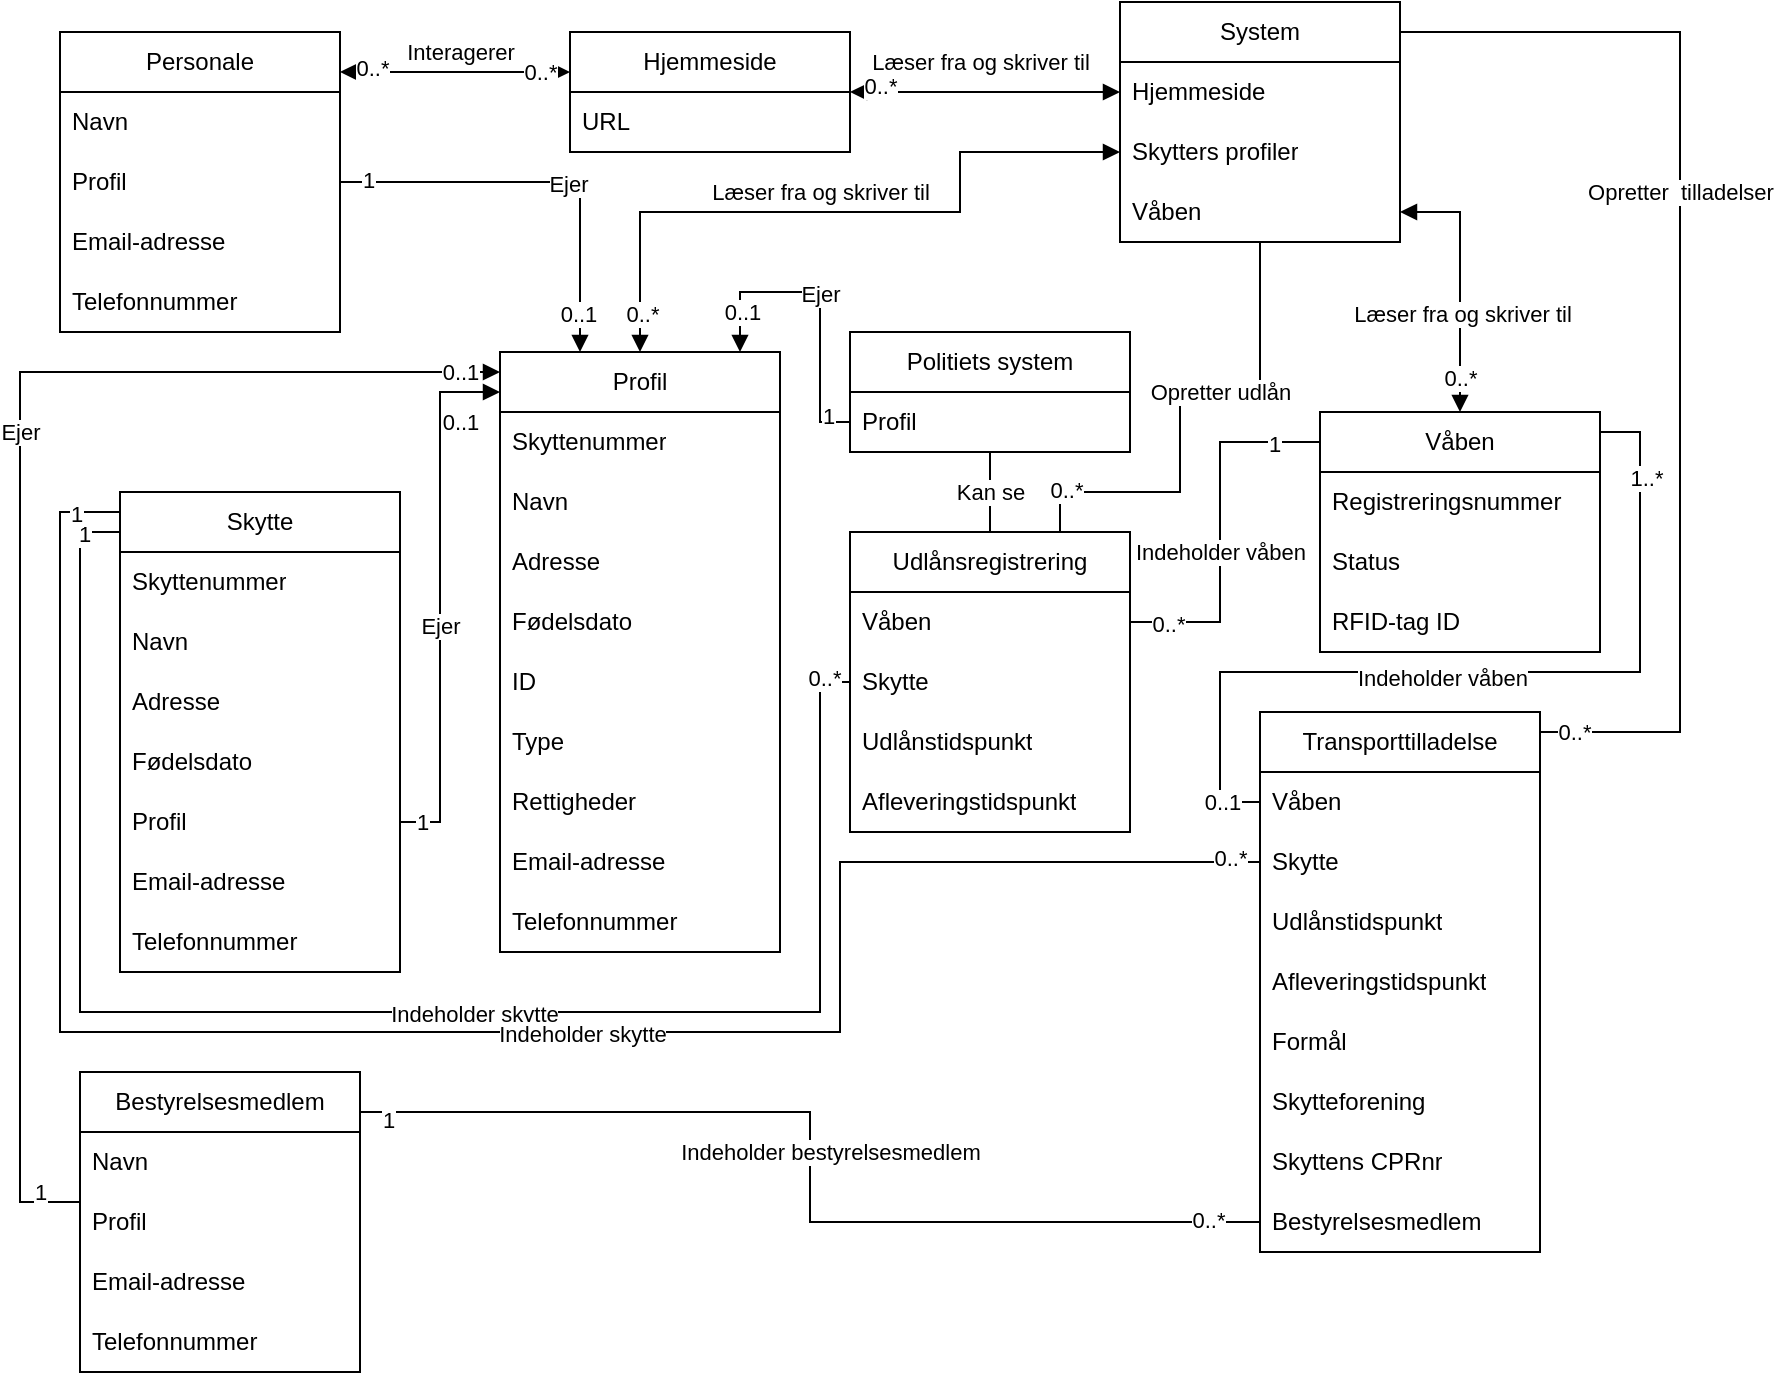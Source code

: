 <mxfile version="21.1.8" type="github">
  <diagram id="R2lEEEUBdFMjLlhIrx00" name="Page-1">
    <mxGraphModel dx="1434" dy="756" grid="1" gridSize="10" guides="1" tooltips="1" connect="1" arrows="1" fold="1" page="1" pageScale="1" pageWidth="1169" pageHeight="827" math="0" shadow="0" extFonts="Permanent Marker^https://fonts.googleapis.com/css?family=Permanent+Marker">
      <root>
        <mxCell id="0" />
        <mxCell id="1" parent="0" />
        <mxCell id="LtpuGzz3zb0LntHNwfvB-28" style="edgeStyle=orthogonalEdgeStyle;rounded=0;orthogonalLoop=1;jettySize=auto;html=1;startArrow=block;startFill=1;endArrow=block;endFill=1;" edge="1" parent="1" source="LtpuGzz3zb0LntHNwfvB-1" target="LtpuGzz3zb0LntHNwfvB-23">
          <mxGeometry relative="1" as="geometry">
            <Array as="points">
              <mxPoint x="260" y="110" />
              <mxPoint x="260" y="110" />
            </Array>
          </mxGeometry>
        </mxCell>
        <mxCell id="LtpuGzz3zb0LntHNwfvB-29" value="Interagerer" style="edgeLabel;html=1;align=center;verticalAlign=middle;resizable=0;points=[];" vertex="1" connectable="0" parent="LtpuGzz3zb0LntHNwfvB-28">
          <mxGeometry x="0.256" y="-2" relative="1" as="geometry">
            <mxPoint x="-12" y="-12" as="offset" />
          </mxGeometry>
        </mxCell>
        <mxCell id="LtpuGzz3zb0LntHNwfvB-48" value="0..*" style="edgeLabel;html=1;align=center;verticalAlign=middle;resizable=0;points=[];" vertex="1" connectable="0" parent="LtpuGzz3zb0LntHNwfvB-28">
          <mxGeometry x="-0.719" y="2" relative="1" as="geometry">
            <mxPoint as="offset" />
          </mxGeometry>
        </mxCell>
        <mxCell id="LtpuGzz3zb0LntHNwfvB-49" value="0..*" style="edgeLabel;html=1;align=center;verticalAlign=middle;resizable=0;points=[];" vertex="1" connectable="0" parent="LtpuGzz3zb0LntHNwfvB-28">
          <mxGeometry x="0.598" y="2" relative="1" as="geometry">
            <mxPoint x="8" y="2" as="offset" />
          </mxGeometry>
        </mxCell>
        <mxCell id="LtpuGzz3zb0LntHNwfvB-1" value="Personale" style="swimlane;fontStyle=0;childLayout=stackLayout;horizontal=1;startSize=30;horizontalStack=0;resizeParent=1;resizeParentMax=0;resizeLast=0;collapsible=1;marginBottom=0;whiteSpace=wrap;html=1;" vertex="1" parent="1">
          <mxGeometry x="30" y="90" width="140" height="150" as="geometry" />
        </mxCell>
        <mxCell id="LtpuGzz3zb0LntHNwfvB-2" value="Navn" style="text;strokeColor=none;fillColor=none;align=left;verticalAlign=middle;spacingLeft=4;spacingRight=4;overflow=hidden;points=[[0,0.5],[1,0.5]];portConstraint=eastwest;rotatable=0;whiteSpace=wrap;html=1;" vertex="1" parent="LtpuGzz3zb0LntHNwfvB-1">
          <mxGeometry y="30" width="140" height="30" as="geometry" />
        </mxCell>
        <mxCell id="LtpuGzz3zb0LntHNwfvB-54" value="Profil" style="text;strokeColor=none;fillColor=none;align=left;verticalAlign=middle;spacingLeft=4;spacingRight=4;overflow=hidden;points=[[0,0.5],[1,0.5]];portConstraint=eastwest;rotatable=0;whiteSpace=wrap;html=1;" vertex="1" parent="LtpuGzz3zb0LntHNwfvB-1">
          <mxGeometry y="60" width="140" height="30" as="geometry" />
        </mxCell>
        <mxCell id="LtpuGzz3zb0LntHNwfvB-66" value="Email-adresse" style="text;strokeColor=none;fillColor=none;align=left;verticalAlign=middle;spacingLeft=4;spacingRight=4;overflow=hidden;points=[[0,0.5],[1,0.5]];portConstraint=eastwest;rotatable=0;whiteSpace=wrap;html=1;" vertex="1" parent="LtpuGzz3zb0LntHNwfvB-1">
          <mxGeometry y="90" width="140" height="30" as="geometry" />
        </mxCell>
        <mxCell id="LtpuGzz3zb0LntHNwfvB-67" value="Telefonnummer" style="text;strokeColor=none;fillColor=none;align=left;verticalAlign=middle;spacingLeft=4;spacingRight=4;overflow=hidden;points=[[0,0.5],[1,0.5]];portConstraint=eastwest;rotatable=0;whiteSpace=wrap;html=1;" vertex="1" parent="LtpuGzz3zb0LntHNwfvB-1">
          <mxGeometry y="120" width="140" height="30" as="geometry" />
        </mxCell>
        <mxCell id="LtpuGzz3zb0LntHNwfvB-6" value="Profil" style="swimlane;fontStyle=0;childLayout=stackLayout;horizontal=1;startSize=30;horizontalStack=0;resizeParent=1;resizeParentMax=0;resizeLast=0;collapsible=1;marginBottom=0;whiteSpace=wrap;html=1;" vertex="1" parent="1">
          <mxGeometry x="250" y="250" width="140" height="300" as="geometry" />
        </mxCell>
        <mxCell id="LtpuGzz3zb0LntHNwfvB-7" value="Skyttenummer" style="text;strokeColor=none;fillColor=none;align=left;verticalAlign=middle;spacingLeft=4;spacingRight=4;overflow=hidden;points=[[0,0.5],[1,0.5]];portConstraint=eastwest;rotatable=0;whiteSpace=wrap;html=1;" vertex="1" parent="LtpuGzz3zb0LntHNwfvB-6">
          <mxGeometry y="30" width="140" height="30" as="geometry" />
        </mxCell>
        <mxCell id="LtpuGzz3zb0LntHNwfvB-8" value="Navn" style="text;strokeColor=none;fillColor=none;align=left;verticalAlign=middle;spacingLeft=4;spacingRight=4;overflow=hidden;points=[[0,0.5],[1,0.5]];portConstraint=eastwest;rotatable=0;whiteSpace=wrap;html=1;" vertex="1" parent="LtpuGzz3zb0LntHNwfvB-6">
          <mxGeometry y="60" width="140" height="30" as="geometry" />
        </mxCell>
        <mxCell id="LtpuGzz3zb0LntHNwfvB-9" value="Adresse" style="text;strokeColor=none;fillColor=none;align=left;verticalAlign=middle;spacingLeft=4;spacingRight=4;overflow=hidden;points=[[0,0.5],[1,0.5]];portConstraint=eastwest;rotatable=0;whiteSpace=wrap;html=1;" vertex="1" parent="LtpuGzz3zb0LntHNwfvB-6">
          <mxGeometry y="90" width="140" height="30" as="geometry" />
        </mxCell>
        <mxCell id="LtpuGzz3zb0LntHNwfvB-30" value="Fødelsdato" style="text;strokeColor=none;fillColor=none;align=left;verticalAlign=middle;spacingLeft=4;spacingRight=4;overflow=hidden;points=[[0,0.5],[1,0.5]];portConstraint=eastwest;rotatable=0;whiteSpace=wrap;html=1;" vertex="1" parent="LtpuGzz3zb0LntHNwfvB-6">
          <mxGeometry y="120" width="140" height="30" as="geometry" />
        </mxCell>
        <mxCell id="LtpuGzz3zb0LntHNwfvB-37" value="ID" style="text;strokeColor=none;fillColor=none;align=left;verticalAlign=middle;spacingLeft=4;spacingRight=4;overflow=hidden;points=[[0,0.5],[1,0.5]];portConstraint=eastwest;rotatable=0;whiteSpace=wrap;html=1;" vertex="1" parent="LtpuGzz3zb0LntHNwfvB-6">
          <mxGeometry y="150" width="140" height="30" as="geometry" />
        </mxCell>
        <mxCell id="LtpuGzz3zb0LntHNwfvB-52" value="Type" style="text;strokeColor=none;fillColor=none;align=left;verticalAlign=middle;spacingLeft=4;spacingRight=4;overflow=hidden;points=[[0,0.5],[1,0.5]];portConstraint=eastwest;rotatable=0;whiteSpace=wrap;html=1;" vertex="1" parent="LtpuGzz3zb0LntHNwfvB-6">
          <mxGeometry y="180" width="140" height="30" as="geometry" />
        </mxCell>
        <mxCell id="LtpuGzz3zb0LntHNwfvB-53" value="Rettigheder" style="text;strokeColor=none;fillColor=none;align=left;verticalAlign=middle;spacingLeft=4;spacingRight=4;overflow=hidden;points=[[0,0.5],[1,0.5]];portConstraint=eastwest;rotatable=0;whiteSpace=wrap;html=1;" vertex="1" parent="LtpuGzz3zb0LntHNwfvB-6">
          <mxGeometry y="210" width="140" height="30" as="geometry" />
        </mxCell>
        <mxCell id="LtpuGzz3zb0LntHNwfvB-68" value="Email-adresse" style="text;strokeColor=none;fillColor=none;align=left;verticalAlign=middle;spacingLeft=4;spacingRight=4;overflow=hidden;points=[[0,0.5],[1,0.5]];portConstraint=eastwest;rotatable=0;whiteSpace=wrap;html=1;" vertex="1" parent="LtpuGzz3zb0LntHNwfvB-6">
          <mxGeometry y="240" width="140" height="30" as="geometry" />
        </mxCell>
        <mxCell id="LtpuGzz3zb0LntHNwfvB-69" value="Telefonnummer" style="text;strokeColor=none;fillColor=none;align=left;verticalAlign=middle;spacingLeft=4;spacingRight=4;overflow=hidden;points=[[0,0.5],[1,0.5]];portConstraint=eastwest;rotatable=0;whiteSpace=wrap;html=1;" vertex="1" parent="LtpuGzz3zb0LntHNwfvB-6">
          <mxGeometry y="270" width="140" height="30" as="geometry" />
        </mxCell>
        <mxCell id="LtpuGzz3zb0LntHNwfvB-10" value="Våben" style="swimlane;fontStyle=0;childLayout=stackLayout;horizontal=1;startSize=30;horizontalStack=0;resizeParent=1;resizeParentMax=0;resizeLast=0;collapsible=1;marginBottom=0;whiteSpace=wrap;html=1;" vertex="1" parent="1">
          <mxGeometry x="660" y="280" width="140" height="120" as="geometry" />
        </mxCell>
        <mxCell id="LtpuGzz3zb0LntHNwfvB-11" value="Registreringsnummer" style="text;strokeColor=none;fillColor=none;align=left;verticalAlign=middle;spacingLeft=4;spacingRight=4;overflow=hidden;points=[[0,0.5],[1,0.5]];portConstraint=eastwest;rotatable=0;whiteSpace=wrap;html=1;" vertex="1" parent="LtpuGzz3zb0LntHNwfvB-10">
          <mxGeometry y="30" width="140" height="30" as="geometry" />
        </mxCell>
        <mxCell id="LtpuGzz3zb0LntHNwfvB-12" value="Status" style="text;strokeColor=none;fillColor=none;align=left;verticalAlign=middle;spacingLeft=4;spacingRight=4;overflow=hidden;points=[[0,0.5],[1,0.5]];portConstraint=eastwest;rotatable=0;whiteSpace=wrap;html=1;" vertex="1" parent="LtpuGzz3zb0LntHNwfvB-10">
          <mxGeometry y="60" width="140" height="30" as="geometry" />
        </mxCell>
        <mxCell id="LtpuGzz3zb0LntHNwfvB-151" value="RFID-tag ID" style="text;strokeColor=none;fillColor=none;align=left;verticalAlign=middle;spacingLeft=4;spacingRight=4;overflow=hidden;points=[[0,0.5],[1,0.5]];portConstraint=eastwest;rotatable=0;whiteSpace=wrap;html=1;" vertex="1" parent="LtpuGzz3zb0LntHNwfvB-10">
          <mxGeometry y="90" width="140" height="30" as="geometry" />
        </mxCell>
        <mxCell id="LtpuGzz3zb0LntHNwfvB-145" style="edgeStyle=orthogonalEdgeStyle;rounded=0;orthogonalLoop=1;jettySize=auto;html=1;endArrow=none;endFill=0;" edge="1" parent="1" source="LtpuGzz3zb0LntHNwfvB-20" target="LtpuGzz3zb0LntHNwfvB-84">
          <mxGeometry relative="1" as="geometry">
            <Array as="points">
              <mxPoint x="630" y="268" />
              <mxPoint x="590" y="268" />
              <mxPoint x="590" y="320" />
              <mxPoint x="530" y="320" />
            </Array>
          </mxGeometry>
        </mxCell>
        <mxCell id="LtpuGzz3zb0LntHNwfvB-146" value="Opretter udlån" style="edgeLabel;html=1;align=center;verticalAlign=middle;resizable=0;points=[];" vertex="1" connectable="0" parent="LtpuGzz3zb0LntHNwfvB-145">
          <mxGeometry x="0.004" relative="1" as="geometry">
            <mxPoint x="20" y="-8" as="offset" />
          </mxGeometry>
        </mxCell>
        <mxCell id="LtpuGzz3zb0LntHNwfvB-147" value="0..*" style="edgeLabel;html=1;align=center;verticalAlign=middle;resizable=0;points=[];" vertex="1" connectable="0" parent="LtpuGzz3zb0LntHNwfvB-145">
          <mxGeometry x="0.812" y="-1" relative="1" as="geometry">
            <mxPoint as="offset" />
          </mxGeometry>
        </mxCell>
        <mxCell id="LtpuGzz3zb0LntHNwfvB-148" style="edgeStyle=orthogonalEdgeStyle;rounded=0;orthogonalLoop=1;jettySize=auto;html=1;endArrow=none;endFill=0;" edge="1" parent="1" source="LtpuGzz3zb0LntHNwfvB-20" target="LtpuGzz3zb0LntHNwfvB-106">
          <mxGeometry relative="1" as="geometry">
            <Array as="points">
              <mxPoint x="840" y="90" />
              <mxPoint x="840" y="440" />
            </Array>
          </mxGeometry>
        </mxCell>
        <mxCell id="LtpuGzz3zb0LntHNwfvB-149" value="Opretter&amp;nbsp; tilladelser" style="edgeLabel;html=1;align=center;verticalAlign=middle;resizable=0;points=[];" vertex="1" connectable="0" parent="LtpuGzz3zb0LntHNwfvB-148">
          <mxGeometry x="0.018" y="1" relative="1" as="geometry">
            <mxPoint x="-1" y="-65" as="offset" />
          </mxGeometry>
        </mxCell>
        <mxCell id="LtpuGzz3zb0LntHNwfvB-150" value="0..*" style="edgeLabel;html=1;align=center;verticalAlign=middle;resizable=0;points=[];" vertex="1" connectable="0" parent="LtpuGzz3zb0LntHNwfvB-148">
          <mxGeometry x="0.939" relative="1" as="geometry">
            <mxPoint as="offset" />
          </mxGeometry>
        </mxCell>
        <mxCell id="LtpuGzz3zb0LntHNwfvB-20" value="System" style="swimlane;fontStyle=0;childLayout=stackLayout;horizontal=1;startSize=30;horizontalStack=0;resizeParent=1;resizeParentMax=0;resizeLast=0;collapsible=1;marginBottom=0;whiteSpace=wrap;html=1;" vertex="1" parent="1">
          <mxGeometry x="560" y="75" width="140" height="120" as="geometry" />
        </mxCell>
        <mxCell id="LtpuGzz3zb0LntHNwfvB-21" value="Hjemmeside" style="text;strokeColor=none;fillColor=none;align=left;verticalAlign=middle;spacingLeft=4;spacingRight=4;overflow=hidden;points=[[0,0.5],[1,0.5]];portConstraint=eastwest;rotatable=0;whiteSpace=wrap;html=1;" vertex="1" parent="LtpuGzz3zb0LntHNwfvB-20">
          <mxGeometry y="30" width="140" height="30" as="geometry" />
        </mxCell>
        <mxCell id="LtpuGzz3zb0LntHNwfvB-22" value="Skytters profiler" style="text;strokeColor=none;fillColor=none;align=left;verticalAlign=middle;spacingLeft=4;spacingRight=4;overflow=hidden;points=[[0,0.5],[1,0.5]];portConstraint=eastwest;rotatable=0;whiteSpace=wrap;html=1;" vertex="1" parent="LtpuGzz3zb0LntHNwfvB-20">
          <mxGeometry y="60" width="140" height="30" as="geometry" />
        </mxCell>
        <mxCell id="LtpuGzz3zb0LntHNwfvB-38" value="Våben" style="text;strokeColor=none;fillColor=none;align=left;verticalAlign=middle;spacingLeft=4;spacingRight=4;overflow=hidden;points=[[0,0.5],[1,0.5]];portConstraint=eastwest;rotatable=0;whiteSpace=wrap;html=1;" vertex="1" parent="LtpuGzz3zb0LntHNwfvB-20">
          <mxGeometry y="90" width="140" height="30" as="geometry" />
        </mxCell>
        <mxCell id="LtpuGzz3zb0LntHNwfvB-26" style="edgeStyle=orthogonalEdgeStyle;rounded=0;orthogonalLoop=1;jettySize=auto;html=1;endArrow=block;endFill=1;startArrow=block;startFill=1;" edge="1" parent="1" source="LtpuGzz3zb0LntHNwfvB-23" target="LtpuGzz3zb0LntHNwfvB-21">
          <mxGeometry relative="1" as="geometry" />
        </mxCell>
        <mxCell id="LtpuGzz3zb0LntHNwfvB-27" value="Læser fra og skriver til" style="edgeLabel;html=1;align=center;verticalAlign=middle;resizable=0;points=[];" vertex="1" connectable="0" parent="LtpuGzz3zb0LntHNwfvB-26">
          <mxGeometry x="-0.367" relative="1" as="geometry">
            <mxPoint x="22" y="-15" as="offset" />
          </mxGeometry>
        </mxCell>
        <mxCell id="LtpuGzz3zb0LntHNwfvB-59" value="0..*" style="edgeLabel;html=1;align=center;verticalAlign=middle;resizable=0;points=[];" vertex="1" connectable="0" parent="LtpuGzz3zb0LntHNwfvB-26">
          <mxGeometry x="-0.778" y="3" relative="1" as="geometry">
            <mxPoint as="offset" />
          </mxGeometry>
        </mxCell>
        <mxCell id="LtpuGzz3zb0LntHNwfvB-23" value="Hjemmeside" style="swimlane;fontStyle=0;childLayout=stackLayout;horizontal=1;startSize=30;horizontalStack=0;resizeParent=1;resizeParentMax=0;resizeLast=0;collapsible=1;marginBottom=0;whiteSpace=wrap;html=1;" vertex="1" parent="1">
          <mxGeometry x="285" y="90" width="140" height="60" as="geometry" />
        </mxCell>
        <mxCell id="LtpuGzz3zb0LntHNwfvB-24" value="URL" style="text;strokeColor=none;fillColor=none;align=left;verticalAlign=middle;spacingLeft=4;spacingRight=4;overflow=hidden;points=[[0,0.5],[1,0.5]];portConstraint=eastwest;rotatable=0;whiteSpace=wrap;html=1;" vertex="1" parent="LtpuGzz3zb0LntHNwfvB-23">
          <mxGeometry y="30" width="140" height="30" as="geometry" />
        </mxCell>
        <mxCell id="LtpuGzz3zb0LntHNwfvB-31" style="edgeStyle=orthogonalEdgeStyle;rounded=0;orthogonalLoop=1;jettySize=auto;html=1;endArrow=block;endFill=1;startArrow=block;startFill=1;" edge="1" parent="1" source="LtpuGzz3zb0LntHNwfvB-22" target="LtpuGzz3zb0LntHNwfvB-6">
          <mxGeometry relative="1" as="geometry">
            <Array as="points">
              <mxPoint x="480" y="150" />
              <mxPoint x="480" y="180" />
              <mxPoint x="320" y="180" />
            </Array>
          </mxGeometry>
        </mxCell>
        <mxCell id="LtpuGzz3zb0LntHNwfvB-62" value="Læser fra og skriver til" style="edgeLabel;html=1;align=center;verticalAlign=middle;resizable=0;points=[];" vertex="1" connectable="0" parent="LtpuGzz3zb0LntHNwfvB-31">
          <mxGeometry x="0.123" y="1" relative="1" as="geometry">
            <mxPoint x="11" y="-11" as="offset" />
          </mxGeometry>
        </mxCell>
        <mxCell id="LtpuGzz3zb0LntHNwfvB-63" value="0..*" style="edgeLabel;html=1;align=center;verticalAlign=middle;resizable=0;points=[];" vertex="1" connectable="0" parent="LtpuGzz3zb0LntHNwfvB-31">
          <mxGeometry x="0.888" y="1" relative="1" as="geometry">
            <mxPoint as="offset" />
          </mxGeometry>
        </mxCell>
        <mxCell id="LtpuGzz3zb0LntHNwfvB-32" value="Skytte" style="swimlane;fontStyle=0;childLayout=stackLayout;horizontal=1;startSize=30;horizontalStack=0;resizeParent=1;resizeParentMax=0;resizeLast=0;collapsible=1;marginBottom=0;whiteSpace=wrap;html=1;" vertex="1" parent="1">
          <mxGeometry x="60" y="320" width="140" height="240" as="geometry" />
        </mxCell>
        <mxCell id="LtpuGzz3zb0LntHNwfvB-33" value="Skyttenummer" style="text;strokeColor=none;fillColor=none;align=left;verticalAlign=middle;spacingLeft=4;spacingRight=4;overflow=hidden;points=[[0,0.5],[1,0.5]];portConstraint=eastwest;rotatable=0;whiteSpace=wrap;html=1;" vertex="1" parent="LtpuGzz3zb0LntHNwfvB-32">
          <mxGeometry y="30" width="140" height="30" as="geometry" />
        </mxCell>
        <mxCell id="LtpuGzz3zb0LntHNwfvB-34" value="Navn" style="text;strokeColor=none;fillColor=none;align=left;verticalAlign=middle;spacingLeft=4;spacingRight=4;overflow=hidden;points=[[0,0.5],[1,0.5]];portConstraint=eastwest;rotatable=0;whiteSpace=wrap;html=1;" vertex="1" parent="LtpuGzz3zb0LntHNwfvB-32">
          <mxGeometry y="60" width="140" height="30" as="geometry" />
        </mxCell>
        <mxCell id="LtpuGzz3zb0LntHNwfvB-35" value="Adresse" style="text;strokeColor=none;fillColor=none;align=left;verticalAlign=middle;spacingLeft=4;spacingRight=4;overflow=hidden;points=[[0,0.5],[1,0.5]];portConstraint=eastwest;rotatable=0;whiteSpace=wrap;html=1;" vertex="1" parent="LtpuGzz3zb0LntHNwfvB-32">
          <mxGeometry y="90" width="140" height="30" as="geometry" />
        </mxCell>
        <mxCell id="LtpuGzz3zb0LntHNwfvB-36" value="Fødelsdato" style="text;strokeColor=none;fillColor=none;align=left;verticalAlign=middle;spacingLeft=4;spacingRight=4;overflow=hidden;points=[[0,0.5],[1,0.5]];portConstraint=eastwest;rotatable=0;whiteSpace=wrap;html=1;" vertex="1" parent="LtpuGzz3zb0LntHNwfvB-32">
          <mxGeometry y="120" width="140" height="30" as="geometry" />
        </mxCell>
        <mxCell id="LtpuGzz3zb0LntHNwfvB-43" value="Profil" style="text;strokeColor=none;fillColor=none;align=left;verticalAlign=middle;spacingLeft=4;spacingRight=4;overflow=hidden;points=[[0,0.5],[1,0.5]];portConstraint=eastwest;rotatable=0;whiteSpace=wrap;html=1;" vertex="1" parent="LtpuGzz3zb0LntHNwfvB-32">
          <mxGeometry y="150" width="140" height="30" as="geometry" />
        </mxCell>
        <mxCell id="LtpuGzz3zb0LntHNwfvB-64" value="Email-adresse" style="text;strokeColor=none;fillColor=none;align=left;verticalAlign=middle;spacingLeft=4;spacingRight=4;overflow=hidden;points=[[0,0.5],[1,0.5]];portConstraint=eastwest;rotatable=0;whiteSpace=wrap;html=1;" vertex="1" parent="LtpuGzz3zb0LntHNwfvB-32">
          <mxGeometry y="180" width="140" height="30" as="geometry" />
        </mxCell>
        <mxCell id="LtpuGzz3zb0LntHNwfvB-65" value="Telefonnummer" style="text;strokeColor=none;fillColor=none;align=left;verticalAlign=middle;spacingLeft=4;spacingRight=4;overflow=hidden;points=[[0,0.5],[1,0.5]];portConstraint=eastwest;rotatable=0;whiteSpace=wrap;html=1;" vertex="1" parent="LtpuGzz3zb0LntHNwfvB-32">
          <mxGeometry y="210" width="140" height="30" as="geometry" />
        </mxCell>
        <mxCell id="LtpuGzz3zb0LntHNwfvB-104" style="edgeStyle=orthogonalEdgeStyle;rounded=0;orthogonalLoop=1;jettySize=auto;html=1;endArrow=none;endFill=0;" edge="1" parent="1" source="LtpuGzz3zb0LntHNwfvB-39" target="LtpuGzz3zb0LntHNwfvB-84">
          <mxGeometry relative="1" as="geometry" />
        </mxCell>
        <mxCell id="LtpuGzz3zb0LntHNwfvB-105" value="Kan se" style="edgeLabel;html=1;align=center;verticalAlign=middle;resizable=0;points=[];" vertex="1" connectable="0" parent="LtpuGzz3zb0LntHNwfvB-104">
          <mxGeometry x="0.195" relative="1" as="geometry">
            <mxPoint y="-4" as="offset" />
          </mxGeometry>
        </mxCell>
        <mxCell id="LtpuGzz3zb0LntHNwfvB-39" value="Politiets system" style="swimlane;fontStyle=0;childLayout=stackLayout;horizontal=1;startSize=30;horizontalStack=0;resizeParent=1;resizeParentMax=0;resizeLast=0;collapsible=1;marginBottom=0;whiteSpace=wrap;html=1;" vertex="1" parent="1">
          <mxGeometry x="425" y="240" width="140" height="60" as="geometry" />
        </mxCell>
        <mxCell id="LtpuGzz3zb0LntHNwfvB-99" value="Profil" style="text;strokeColor=none;fillColor=none;align=left;verticalAlign=middle;spacingLeft=4;spacingRight=4;overflow=hidden;points=[[0,0.5],[1,0.5]];portConstraint=eastwest;rotatable=0;whiteSpace=wrap;html=1;" vertex="1" parent="LtpuGzz3zb0LntHNwfvB-39">
          <mxGeometry y="30" width="140" height="30" as="geometry" />
        </mxCell>
        <mxCell id="LtpuGzz3zb0LntHNwfvB-44" style="edgeStyle=orthogonalEdgeStyle;rounded=0;orthogonalLoop=1;jettySize=auto;html=1;endArrow=block;endFill=1;" edge="1" parent="1" source="LtpuGzz3zb0LntHNwfvB-43" target="LtpuGzz3zb0LntHNwfvB-6">
          <mxGeometry relative="1" as="geometry">
            <Array as="points">
              <mxPoint x="220" y="485" />
              <mxPoint x="220" y="270" />
            </Array>
          </mxGeometry>
        </mxCell>
        <mxCell id="LtpuGzz3zb0LntHNwfvB-45" value="Ejer" style="edgeLabel;html=1;align=center;verticalAlign=middle;resizable=0;points=[];" vertex="1" connectable="0" parent="LtpuGzz3zb0LntHNwfvB-44">
          <mxGeometry x="-0.324" y="-4" relative="1" as="geometry">
            <mxPoint x="-4" y="-29" as="offset" />
          </mxGeometry>
        </mxCell>
        <mxCell id="LtpuGzz3zb0LntHNwfvB-46" value="0..1" style="edgeLabel;html=1;align=center;verticalAlign=middle;resizable=0;points=[];" vertex="1" connectable="0" parent="LtpuGzz3zb0LntHNwfvB-44">
          <mxGeometry x="0.503" y="-4" relative="1" as="geometry">
            <mxPoint x="6" y="-21" as="offset" />
          </mxGeometry>
        </mxCell>
        <mxCell id="LtpuGzz3zb0LntHNwfvB-47" value="1" style="edgeLabel;html=1;align=center;verticalAlign=middle;resizable=0;points=[];" vertex="1" connectable="0" parent="LtpuGzz3zb0LntHNwfvB-44">
          <mxGeometry x="-0.847" y="-3" relative="1" as="geometry">
            <mxPoint x="-12" as="offset" />
          </mxGeometry>
        </mxCell>
        <mxCell id="LtpuGzz3zb0LntHNwfvB-55" style="edgeStyle=orthogonalEdgeStyle;rounded=0;orthogonalLoop=1;jettySize=auto;html=1;endArrow=block;endFill=1;" edge="1" parent="1" source="LtpuGzz3zb0LntHNwfvB-54" target="LtpuGzz3zb0LntHNwfvB-6">
          <mxGeometry relative="1" as="geometry">
            <Array as="points">
              <mxPoint x="290" y="165" />
            </Array>
          </mxGeometry>
        </mxCell>
        <mxCell id="LtpuGzz3zb0LntHNwfvB-56" value="Ejer" style="edgeLabel;html=1;align=center;verticalAlign=middle;resizable=0;points=[];" vertex="1" connectable="0" parent="LtpuGzz3zb0LntHNwfvB-55">
          <mxGeometry x="0.112" y="-1" relative="1" as="geometry">
            <mxPoint as="offset" />
          </mxGeometry>
        </mxCell>
        <mxCell id="LtpuGzz3zb0LntHNwfvB-57" value="1" style="edgeLabel;html=1;align=center;verticalAlign=middle;resizable=0;points=[];" vertex="1" connectable="0" parent="LtpuGzz3zb0LntHNwfvB-55">
          <mxGeometry x="-0.863" y="1" relative="1" as="geometry">
            <mxPoint as="offset" />
          </mxGeometry>
        </mxCell>
        <mxCell id="LtpuGzz3zb0LntHNwfvB-58" value="0..1" style="edgeLabel;html=1;align=center;verticalAlign=middle;resizable=0;points=[];" vertex="1" connectable="0" parent="LtpuGzz3zb0LntHNwfvB-55">
          <mxGeometry x="0.815" y="-1" relative="1" as="geometry">
            <mxPoint as="offset" />
          </mxGeometry>
        </mxCell>
        <mxCell id="LtpuGzz3zb0LntHNwfvB-70" style="edgeStyle=orthogonalEdgeStyle;rounded=0;orthogonalLoop=1;jettySize=auto;html=1;startArrow=block;startFill=1;endArrow=block;endFill=1;" edge="1" parent="1" source="LtpuGzz3zb0LntHNwfvB-38" target="LtpuGzz3zb0LntHNwfvB-10">
          <mxGeometry relative="1" as="geometry" />
        </mxCell>
        <mxCell id="LtpuGzz3zb0LntHNwfvB-71" value="Læser fra og skriver til" style="edgeLabel;html=1;align=center;verticalAlign=middle;resizable=0;points=[];" vertex="1" connectable="0" parent="LtpuGzz3zb0LntHNwfvB-70">
          <mxGeometry x="0.235" y="1" relative="1" as="geometry">
            <mxPoint as="offset" />
          </mxGeometry>
        </mxCell>
        <mxCell id="LtpuGzz3zb0LntHNwfvB-72" value="0..*" style="edgeLabel;html=1;align=center;verticalAlign=middle;resizable=0;points=[];" vertex="1" connectable="0" parent="LtpuGzz3zb0LntHNwfvB-70">
          <mxGeometry x="0.728" relative="1" as="geometry">
            <mxPoint as="offset" />
          </mxGeometry>
        </mxCell>
        <mxCell id="LtpuGzz3zb0LntHNwfvB-84" value="Udlånsregistrering" style="swimlane;fontStyle=0;childLayout=stackLayout;horizontal=1;startSize=30;horizontalStack=0;resizeParent=1;resizeParentMax=0;resizeLast=0;collapsible=1;marginBottom=0;whiteSpace=wrap;html=1;" vertex="1" parent="1">
          <mxGeometry x="425" y="340" width="140" height="150" as="geometry" />
        </mxCell>
        <mxCell id="LtpuGzz3zb0LntHNwfvB-85" value="Våben" style="text;strokeColor=none;fillColor=none;align=left;verticalAlign=middle;spacingLeft=4;spacingRight=4;overflow=hidden;points=[[0,0.5],[1,0.5]];portConstraint=eastwest;rotatable=0;whiteSpace=wrap;html=1;" vertex="1" parent="LtpuGzz3zb0LntHNwfvB-84">
          <mxGeometry y="30" width="140" height="30" as="geometry" />
        </mxCell>
        <mxCell id="LtpuGzz3zb0LntHNwfvB-86" value="Skytte" style="text;strokeColor=none;fillColor=none;align=left;verticalAlign=middle;spacingLeft=4;spacingRight=4;overflow=hidden;points=[[0,0.5],[1,0.5]];portConstraint=eastwest;rotatable=0;whiteSpace=wrap;html=1;" vertex="1" parent="LtpuGzz3zb0LntHNwfvB-84">
          <mxGeometry y="60" width="140" height="30" as="geometry" />
        </mxCell>
        <mxCell id="LtpuGzz3zb0LntHNwfvB-87" value="Udlånstidspunkt" style="text;strokeColor=none;fillColor=none;align=left;verticalAlign=middle;spacingLeft=4;spacingRight=4;overflow=hidden;points=[[0,0.5],[1,0.5]];portConstraint=eastwest;rotatable=0;whiteSpace=wrap;html=1;" vertex="1" parent="LtpuGzz3zb0LntHNwfvB-84">
          <mxGeometry y="90" width="140" height="30" as="geometry" />
        </mxCell>
        <mxCell id="LtpuGzz3zb0LntHNwfvB-88" value="Afleveringstidspunkt" style="text;strokeColor=none;fillColor=none;align=left;verticalAlign=middle;spacingLeft=4;spacingRight=4;overflow=hidden;points=[[0,0.5],[1,0.5]];portConstraint=eastwest;rotatable=0;whiteSpace=wrap;html=1;" vertex="1" parent="LtpuGzz3zb0LntHNwfvB-84">
          <mxGeometry y="120" width="140" height="30" as="geometry" />
        </mxCell>
        <mxCell id="LtpuGzz3zb0LntHNwfvB-89" style="edgeStyle=orthogonalEdgeStyle;rounded=0;orthogonalLoop=1;jettySize=auto;html=1;endArrow=none;endFill=0;" edge="1" parent="1" source="LtpuGzz3zb0LntHNwfvB-85" target="LtpuGzz3zb0LntHNwfvB-10">
          <mxGeometry relative="1" as="geometry">
            <Array as="points">
              <mxPoint x="610" y="385" />
              <mxPoint x="610" y="295" />
            </Array>
          </mxGeometry>
        </mxCell>
        <mxCell id="LtpuGzz3zb0LntHNwfvB-93" value="Indeholder våben" style="edgeLabel;html=1;align=center;verticalAlign=middle;resizable=0;points=[];" vertex="1" connectable="0" parent="LtpuGzz3zb0LntHNwfvB-89">
          <mxGeometry x="-0.342" relative="1" as="geometry">
            <mxPoint y="-19" as="offset" />
          </mxGeometry>
        </mxCell>
        <mxCell id="LtpuGzz3zb0LntHNwfvB-96" value="0..*" style="edgeLabel;html=1;align=center;verticalAlign=middle;resizable=0;points=[];" vertex="1" connectable="0" parent="LtpuGzz3zb0LntHNwfvB-89">
          <mxGeometry x="-0.798" y="-1" relative="1" as="geometry">
            <mxPoint as="offset" />
          </mxGeometry>
        </mxCell>
        <mxCell id="LtpuGzz3zb0LntHNwfvB-97" value="1" style="edgeLabel;html=1;align=center;verticalAlign=middle;resizable=0;points=[];" vertex="1" connectable="0" parent="LtpuGzz3zb0LntHNwfvB-89">
          <mxGeometry x="0.75" y="-1" relative="1" as="geometry">
            <mxPoint as="offset" />
          </mxGeometry>
        </mxCell>
        <mxCell id="LtpuGzz3zb0LntHNwfvB-91" style="edgeStyle=orthogonalEdgeStyle;rounded=0;orthogonalLoop=1;jettySize=auto;html=1;endArrow=none;endFill=0;" edge="1" parent="1" source="LtpuGzz3zb0LntHNwfvB-86" target="LtpuGzz3zb0LntHNwfvB-32">
          <mxGeometry relative="1" as="geometry">
            <Array as="points">
              <mxPoint x="410" y="415" />
              <mxPoint x="410" y="580" />
              <mxPoint x="40" y="580" />
              <mxPoint x="40" y="340" />
            </Array>
          </mxGeometry>
        </mxCell>
        <mxCell id="LtpuGzz3zb0LntHNwfvB-92" value="Indeholder skytte" style="edgeLabel;html=1;align=center;verticalAlign=middle;resizable=0;points=[];" vertex="1" connectable="0" parent="LtpuGzz3zb0LntHNwfvB-91">
          <mxGeometry x="-0.129" y="1" relative="1" as="geometry">
            <mxPoint as="offset" />
          </mxGeometry>
        </mxCell>
        <mxCell id="LtpuGzz3zb0LntHNwfvB-94" value="1" style="edgeLabel;html=1;align=center;verticalAlign=middle;resizable=0;points=[];" vertex="1" connectable="0" parent="LtpuGzz3zb0LntHNwfvB-91">
          <mxGeometry x="0.954" y="-1" relative="1" as="geometry">
            <mxPoint as="offset" />
          </mxGeometry>
        </mxCell>
        <mxCell id="LtpuGzz3zb0LntHNwfvB-95" value="0..*" style="edgeLabel;html=1;align=center;verticalAlign=middle;resizable=0;points=[];" vertex="1" connectable="0" parent="LtpuGzz3zb0LntHNwfvB-91">
          <mxGeometry x="-0.968" y="-2" relative="1" as="geometry">
            <mxPoint as="offset" />
          </mxGeometry>
        </mxCell>
        <mxCell id="LtpuGzz3zb0LntHNwfvB-100" style="edgeStyle=orthogonalEdgeStyle;rounded=0;orthogonalLoop=1;jettySize=auto;html=1;endArrow=block;endFill=1;exitX=0;exitY=0.5;exitDx=0;exitDy=0;" edge="1" parent="1" source="LtpuGzz3zb0LntHNwfvB-99" target="LtpuGzz3zb0LntHNwfvB-6">
          <mxGeometry relative="1" as="geometry">
            <mxPoint x="480" y="605" as="sourcePoint" />
            <mxPoint x="560" y="390" as="targetPoint" />
            <Array as="points">
              <mxPoint x="410" y="285" />
              <mxPoint x="410" y="220" />
              <mxPoint x="370" y="220" />
            </Array>
          </mxGeometry>
        </mxCell>
        <mxCell id="LtpuGzz3zb0LntHNwfvB-101" value="Ejer" style="edgeLabel;html=1;align=center;verticalAlign=middle;resizable=0;points=[];" vertex="1" connectable="0" parent="LtpuGzz3zb0LntHNwfvB-100">
          <mxGeometry x="-0.324" y="-4" relative="1" as="geometry">
            <mxPoint x="-4" y="-29" as="offset" />
          </mxGeometry>
        </mxCell>
        <mxCell id="LtpuGzz3zb0LntHNwfvB-102" value="0..1" style="edgeLabel;html=1;align=center;verticalAlign=middle;resizable=0;points=[];" vertex="1" connectable="0" parent="LtpuGzz3zb0LntHNwfvB-100">
          <mxGeometry x="0.503" y="-4" relative="1" as="geometry">
            <mxPoint x="-7" y="14" as="offset" />
          </mxGeometry>
        </mxCell>
        <mxCell id="LtpuGzz3zb0LntHNwfvB-103" value="1" style="edgeLabel;html=1;align=center;verticalAlign=middle;resizable=0;points=[];" vertex="1" connectable="0" parent="LtpuGzz3zb0LntHNwfvB-100">
          <mxGeometry x="-0.847" y="-3" relative="1" as="geometry">
            <mxPoint as="offset" />
          </mxGeometry>
        </mxCell>
        <mxCell id="LtpuGzz3zb0LntHNwfvB-106" value="Transporttilladelse" style="swimlane;fontStyle=0;childLayout=stackLayout;horizontal=1;startSize=30;horizontalStack=0;resizeParent=1;resizeParentMax=0;resizeLast=0;collapsible=1;marginBottom=0;whiteSpace=wrap;html=1;" vertex="1" parent="1">
          <mxGeometry x="630" y="430" width="140" height="270" as="geometry" />
        </mxCell>
        <mxCell id="LtpuGzz3zb0LntHNwfvB-107" value="Våben" style="text;strokeColor=none;fillColor=none;align=left;verticalAlign=middle;spacingLeft=4;spacingRight=4;overflow=hidden;points=[[0,0.5],[1,0.5]];portConstraint=eastwest;rotatable=0;whiteSpace=wrap;html=1;" vertex="1" parent="LtpuGzz3zb0LntHNwfvB-106">
          <mxGeometry y="30" width="140" height="30" as="geometry" />
        </mxCell>
        <mxCell id="LtpuGzz3zb0LntHNwfvB-108" value="Skytte" style="text;strokeColor=none;fillColor=none;align=left;verticalAlign=middle;spacingLeft=4;spacingRight=4;overflow=hidden;points=[[0,0.5],[1,0.5]];portConstraint=eastwest;rotatable=0;whiteSpace=wrap;html=1;" vertex="1" parent="LtpuGzz3zb0LntHNwfvB-106">
          <mxGeometry y="60" width="140" height="30" as="geometry" />
        </mxCell>
        <mxCell id="LtpuGzz3zb0LntHNwfvB-109" value="Udlånstidspunkt" style="text;strokeColor=none;fillColor=none;align=left;verticalAlign=middle;spacingLeft=4;spacingRight=4;overflow=hidden;points=[[0,0.5],[1,0.5]];portConstraint=eastwest;rotatable=0;whiteSpace=wrap;html=1;" vertex="1" parent="LtpuGzz3zb0LntHNwfvB-106">
          <mxGeometry y="90" width="140" height="30" as="geometry" />
        </mxCell>
        <mxCell id="LtpuGzz3zb0LntHNwfvB-110" value="Afleveringstidspunkt" style="text;strokeColor=none;fillColor=none;align=left;verticalAlign=middle;spacingLeft=4;spacingRight=4;overflow=hidden;points=[[0,0.5],[1,0.5]];portConstraint=eastwest;rotatable=0;whiteSpace=wrap;html=1;" vertex="1" parent="LtpuGzz3zb0LntHNwfvB-106">
          <mxGeometry y="120" width="140" height="30" as="geometry" />
        </mxCell>
        <mxCell id="LtpuGzz3zb0LntHNwfvB-111" value="Formål" style="text;strokeColor=none;fillColor=none;align=left;verticalAlign=middle;spacingLeft=4;spacingRight=4;overflow=hidden;points=[[0,0.5],[1,0.5]];portConstraint=eastwest;rotatable=0;whiteSpace=wrap;html=1;" vertex="1" parent="LtpuGzz3zb0LntHNwfvB-106">
          <mxGeometry y="150" width="140" height="30" as="geometry" />
        </mxCell>
        <mxCell id="LtpuGzz3zb0LntHNwfvB-112" value="Skytteforening" style="text;strokeColor=none;fillColor=none;align=left;verticalAlign=middle;spacingLeft=4;spacingRight=4;overflow=hidden;points=[[0,0.5],[1,0.5]];portConstraint=eastwest;rotatable=0;whiteSpace=wrap;html=1;" vertex="1" parent="LtpuGzz3zb0LntHNwfvB-106">
          <mxGeometry y="180" width="140" height="30" as="geometry" />
        </mxCell>
        <mxCell id="LtpuGzz3zb0LntHNwfvB-114" value="Skyttens CPRnr" style="text;strokeColor=none;fillColor=none;align=left;verticalAlign=middle;spacingLeft=4;spacingRight=4;overflow=hidden;points=[[0,0.5],[1,0.5]];portConstraint=eastwest;rotatable=0;whiteSpace=wrap;html=1;" vertex="1" parent="LtpuGzz3zb0LntHNwfvB-106">
          <mxGeometry y="210" width="140" height="30" as="geometry" />
        </mxCell>
        <mxCell id="LtpuGzz3zb0LntHNwfvB-113" value="Bestyrelsesmedlem" style="text;strokeColor=none;fillColor=none;align=left;verticalAlign=middle;spacingLeft=4;spacingRight=4;overflow=hidden;points=[[0,0.5],[1,0.5]];portConstraint=eastwest;rotatable=0;whiteSpace=wrap;html=1;" vertex="1" parent="LtpuGzz3zb0LntHNwfvB-106">
          <mxGeometry y="240" width="140" height="30" as="geometry" />
        </mxCell>
        <mxCell id="LtpuGzz3zb0LntHNwfvB-115" style="edgeStyle=orthogonalEdgeStyle;rounded=0;orthogonalLoop=1;jettySize=auto;html=1;endArrow=none;endFill=0;" edge="1" parent="1" source="LtpuGzz3zb0LntHNwfvB-107" target="LtpuGzz3zb0LntHNwfvB-10">
          <mxGeometry relative="1" as="geometry">
            <Array as="points">
              <mxPoint x="610" y="475" />
              <mxPoint x="610" y="410" />
              <mxPoint x="820" y="410" />
              <mxPoint x="820" y="290" />
            </Array>
          </mxGeometry>
        </mxCell>
        <mxCell id="LtpuGzz3zb0LntHNwfvB-116" value="Indeholder våben" style="edgeLabel;html=1;align=center;verticalAlign=middle;resizable=0;points=[];" vertex="1" connectable="0" parent="LtpuGzz3zb0LntHNwfvB-115">
          <mxGeometry x="0.025" y="3" relative="1" as="geometry">
            <mxPoint x="-27" y="6" as="offset" />
          </mxGeometry>
        </mxCell>
        <mxCell id="LtpuGzz3zb0LntHNwfvB-117" value="1..*" style="edgeLabel;html=1;align=center;verticalAlign=middle;resizable=0;points=[];" vertex="1" connectable="0" parent="LtpuGzz3zb0LntHNwfvB-115">
          <mxGeometry x="0.802" y="-3" relative="1" as="geometry">
            <mxPoint as="offset" />
          </mxGeometry>
        </mxCell>
        <mxCell id="LtpuGzz3zb0LntHNwfvB-118" value="0..1" style="edgeLabel;html=1;align=center;verticalAlign=middle;resizable=0;points=[];" vertex="1" connectable="0" parent="LtpuGzz3zb0LntHNwfvB-115">
          <mxGeometry x="-0.913" relative="1" as="geometry">
            <mxPoint as="offset" />
          </mxGeometry>
        </mxCell>
        <mxCell id="LtpuGzz3zb0LntHNwfvB-123" value="Bestyrelsesmedlem" style="swimlane;fontStyle=0;childLayout=stackLayout;horizontal=1;startSize=30;horizontalStack=0;resizeParent=1;resizeParentMax=0;resizeLast=0;collapsible=1;marginBottom=0;whiteSpace=wrap;html=1;" vertex="1" parent="1">
          <mxGeometry x="40" y="610" width="140" height="150" as="geometry" />
        </mxCell>
        <mxCell id="LtpuGzz3zb0LntHNwfvB-124" value="Navn" style="text;strokeColor=none;fillColor=none;align=left;verticalAlign=middle;spacingLeft=4;spacingRight=4;overflow=hidden;points=[[0,0.5],[1,0.5]];portConstraint=eastwest;rotatable=0;whiteSpace=wrap;html=1;" vertex="1" parent="LtpuGzz3zb0LntHNwfvB-123">
          <mxGeometry y="30" width="140" height="30" as="geometry" />
        </mxCell>
        <mxCell id="LtpuGzz3zb0LntHNwfvB-125" value="Profil" style="text;strokeColor=none;fillColor=none;align=left;verticalAlign=middle;spacingLeft=4;spacingRight=4;overflow=hidden;points=[[0,0.5],[1,0.5]];portConstraint=eastwest;rotatable=0;whiteSpace=wrap;html=1;" vertex="1" parent="LtpuGzz3zb0LntHNwfvB-123">
          <mxGeometry y="60" width="140" height="30" as="geometry" />
        </mxCell>
        <mxCell id="LtpuGzz3zb0LntHNwfvB-126" value="Email-adresse" style="text;strokeColor=none;fillColor=none;align=left;verticalAlign=middle;spacingLeft=4;spacingRight=4;overflow=hidden;points=[[0,0.5],[1,0.5]];portConstraint=eastwest;rotatable=0;whiteSpace=wrap;html=1;" vertex="1" parent="LtpuGzz3zb0LntHNwfvB-123">
          <mxGeometry y="90" width="140" height="30" as="geometry" />
        </mxCell>
        <mxCell id="LtpuGzz3zb0LntHNwfvB-127" value="Telefonnummer" style="text;strokeColor=none;fillColor=none;align=left;verticalAlign=middle;spacingLeft=4;spacingRight=4;overflow=hidden;points=[[0,0.5],[1,0.5]];portConstraint=eastwest;rotatable=0;whiteSpace=wrap;html=1;" vertex="1" parent="LtpuGzz3zb0LntHNwfvB-123">
          <mxGeometry y="120" width="140" height="30" as="geometry" />
        </mxCell>
        <mxCell id="LtpuGzz3zb0LntHNwfvB-132" style="edgeStyle=orthogonalEdgeStyle;rounded=0;orthogonalLoop=1;jettySize=auto;html=1;endArrow=block;endFill=1;" edge="1" parent="1" source="LtpuGzz3zb0LntHNwfvB-125" target="LtpuGzz3zb0LntHNwfvB-6">
          <mxGeometry relative="1" as="geometry">
            <mxPoint x="190" y="495" as="sourcePoint" />
            <mxPoint x="260" y="280" as="targetPoint" />
            <Array as="points">
              <mxPoint x="10" y="675" />
              <mxPoint x="10" y="260" />
            </Array>
          </mxGeometry>
        </mxCell>
        <mxCell id="LtpuGzz3zb0LntHNwfvB-133" value="Ejer" style="edgeLabel;html=1;align=center;verticalAlign=middle;resizable=0;points=[];" vertex="1" connectable="0" parent="LtpuGzz3zb0LntHNwfvB-132">
          <mxGeometry x="-0.324" y="-4" relative="1" as="geometry">
            <mxPoint x="-4" y="-184" as="offset" />
          </mxGeometry>
        </mxCell>
        <mxCell id="LtpuGzz3zb0LntHNwfvB-134" value="0..1" style="edgeLabel;html=1;align=center;verticalAlign=middle;resizable=0;points=[];" vertex="1" connectable="0" parent="LtpuGzz3zb0LntHNwfvB-132">
          <mxGeometry x="0.503" y="-4" relative="1" as="geometry">
            <mxPoint x="150" y="-4" as="offset" />
          </mxGeometry>
        </mxCell>
        <mxCell id="LtpuGzz3zb0LntHNwfvB-135" value="1" style="edgeLabel;html=1;align=center;verticalAlign=middle;resizable=0;points=[];" vertex="1" connectable="0" parent="LtpuGzz3zb0LntHNwfvB-132">
          <mxGeometry x="-0.847" y="-3" relative="1" as="geometry">
            <mxPoint x="7" y="17" as="offset" />
          </mxGeometry>
        </mxCell>
        <mxCell id="LtpuGzz3zb0LntHNwfvB-137" style="edgeStyle=orthogonalEdgeStyle;rounded=0;orthogonalLoop=1;jettySize=auto;html=1;endArrow=none;endFill=0;" edge="1" parent="1" source="LtpuGzz3zb0LntHNwfvB-108" target="LtpuGzz3zb0LntHNwfvB-32">
          <mxGeometry relative="1" as="geometry">
            <mxPoint x="435" y="425" as="sourcePoint" />
            <mxPoint x="70" y="350" as="targetPoint" />
            <Array as="points">
              <mxPoint x="420" y="505" />
              <mxPoint x="420" y="590" />
              <mxPoint x="30" y="590" />
              <mxPoint x="30" y="330" />
            </Array>
          </mxGeometry>
        </mxCell>
        <mxCell id="LtpuGzz3zb0LntHNwfvB-138" value="Indeholder skytte" style="edgeLabel;html=1;align=center;verticalAlign=middle;resizable=0;points=[];" vertex="1" connectable="0" parent="LtpuGzz3zb0LntHNwfvB-137">
          <mxGeometry x="-0.129" y="1" relative="1" as="geometry">
            <mxPoint as="offset" />
          </mxGeometry>
        </mxCell>
        <mxCell id="LtpuGzz3zb0LntHNwfvB-139" value="1" style="edgeLabel;html=1;align=center;verticalAlign=middle;resizable=0;points=[];" vertex="1" connectable="0" parent="LtpuGzz3zb0LntHNwfvB-137">
          <mxGeometry x="0.954" y="-1" relative="1" as="geometry">
            <mxPoint as="offset" />
          </mxGeometry>
        </mxCell>
        <mxCell id="LtpuGzz3zb0LntHNwfvB-140" value="0..*" style="edgeLabel;html=1;align=center;verticalAlign=middle;resizable=0;points=[];" vertex="1" connectable="0" parent="LtpuGzz3zb0LntHNwfvB-137">
          <mxGeometry x="-0.968" y="-2" relative="1" as="geometry">
            <mxPoint as="offset" />
          </mxGeometry>
        </mxCell>
        <mxCell id="LtpuGzz3zb0LntHNwfvB-141" style="edgeStyle=orthogonalEdgeStyle;rounded=0;orthogonalLoop=1;jettySize=auto;html=1;endArrow=none;endFill=0;" edge="1" parent="1" source="LtpuGzz3zb0LntHNwfvB-113" target="LtpuGzz3zb0LntHNwfvB-123">
          <mxGeometry relative="1" as="geometry">
            <Array as="points">
              <mxPoint x="405" y="685" />
              <mxPoint x="405" y="630" />
            </Array>
          </mxGeometry>
        </mxCell>
        <mxCell id="LtpuGzz3zb0LntHNwfvB-142" value="Indeholder bestyrelsesmedlem" style="edgeLabel;html=1;align=center;verticalAlign=middle;resizable=0;points=[];" vertex="1" connectable="0" parent="LtpuGzz3zb0LntHNwfvB-141">
          <mxGeometry x="0.126" y="-3" relative="1" as="geometry">
            <mxPoint x="14" y="23" as="offset" />
          </mxGeometry>
        </mxCell>
        <mxCell id="LtpuGzz3zb0LntHNwfvB-143" value="1" style="edgeLabel;html=1;align=center;verticalAlign=middle;resizable=0;points=[];" vertex="1" connectable="0" parent="LtpuGzz3zb0LntHNwfvB-141">
          <mxGeometry x="0.944" y="4" relative="1" as="geometry">
            <mxPoint as="offset" />
          </mxGeometry>
        </mxCell>
        <mxCell id="LtpuGzz3zb0LntHNwfvB-144" value="0..*" style="edgeLabel;html=1;align=center;verticalAlign=middle;resizable=0;points=[];" vertex="1" connectable="0" parent="LtpuGzz3zb0LntHNwfvB-141">
          <mxGeometry x="-0.896" y="-1" relative="1" as="geometry">
            <mxPoint as="offset" />
          </mxGeometry>
        </mxCell>
      </root>
    </mxGraphModel>
  </diagram>
</mxfile>
